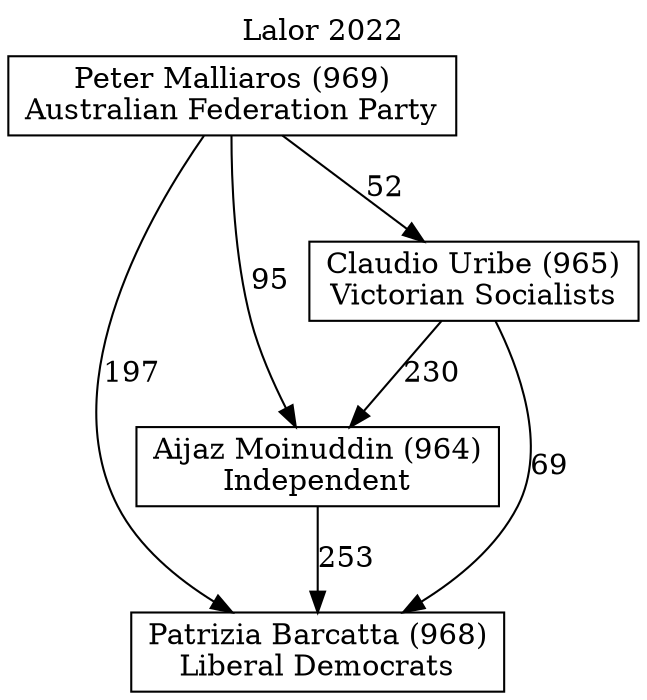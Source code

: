 // House preference flow
digraph "Patrizia Barcatta (968)_Lalor_2022" {
	graph [label="Lalor 2022" labelloc=t mclimit=10]
	node [shape=box]
	"Peter Malliaros (969)" [label="Peter Malliaros (969)
Australian Federation Party"]
	"Patrizia Barcatta (968)" [label="Patrizia Barcatta (968)
Liberal Democrats"]
	"Aijaz Moinuddin (964)" [label="Aijaz Moinuddin (964)
Independent"]
	"Claudio Uribe (965)" [label="Claudio Uribe (965)
Victorian Socialists"]
	"Peter Malliaros (969)" -> "Aijaz Moinuddin (964)" [label=95]
	"Aijaz Moinuddin (964)" -> "Patrizia Barcatta (968)" [label=253]
	"Peter Malliaros (969)" -> "Patrizia Barcatta (968)" [label=197]
	"Claudio Uribe (965)" -> "Patrizia Barcatta (968)" [label=69]
	"Peter Malliaros (969)" -> "Claudio Uribe (965)" [label=52]
	"Claudio Uribe (965)" -> "Aijaz Moinuddin (964)" [label=230]
}
